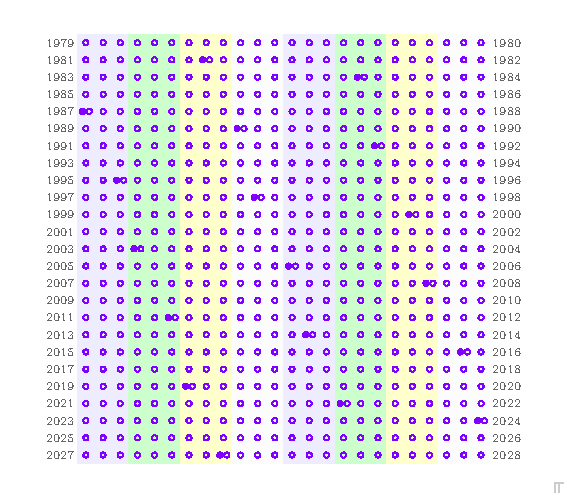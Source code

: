 settings.tex="pdflatex";
if(settings.render < 0) settings.render=4;
settings.toolbar=false;
viewportmargin=(2,2);

real x0=0, y0=0;
real xh=10, yh=5;
int nn=25, nn1=nn-1;
real r=.3, rr=.4;
real h=2, h2=h/2;
real a=40, b=32;
pen spring=rgb(0,0,.2);
pen summer=rgb(0,.15,0);
pen fall=rgb(.15,.15,0);
pen winter=rgb(.1,.1,.1);
pen spring=rgb(.93,.93,1);
pen summer=rgb(.8,1,.8);
pen fall=rgb(1,1,.8);
pen winter=rgb(.99,.99,.99);

path sig=(0,0)--(0,1)--(1,1)--(.5,1)--(.5,0);

size(10cm,15cm);

fill((x0-xh,y0+yh)--(23h+x0+xh,y0+yh)--(23h+x0+xh,y0-nn1*h-yh)--(x0-xh,y0-nn1*h-yh)--cycle,white);

//DefaultHead=HookHead;
DefaultHead=SimpleHead;

fill((x0-h2,y0+h2)--(x0+2h+h2,y0+h2)--(x0+2h+h2,y0-nn1*h-h2)--(x0-h2,y0-nn1*h-h2)--cycle,spring);
fill((x0+2h+h2,y0+h2)--(x0+5h+h2,y0+h2)--(x0+5h+h2,y0-nn1*h-h2)--(x0+2h+h2,y0-nn1*h-h2)--cycle,summer);
fill((x0+5h+h2,y0+h2)--(x0+8h+h2,y0+h2)--(x0+8h+h2,y0-nn1*h-h2)--(x0+5h+h2,y0-nn1*h-h2)--cycle,fall);
fill((x0+8h+h2,y0+h2)--(x0+11h+h2,y0+h2)--(x0+11h+h2,y0-nn1*h-h2)--(x0+8h+h2,y0-nn1*h-h2)--cycle,winter);
fill((x0+11h+h2,y0+h2)--(x0+14h+h2,y0+h2)--(x0+14h+h2,y0-nn1*h-h2)--(x0+11h+h2,y0-nn1*h-h2)--cycle,spring);
fill((x0+14h+h2,y0+h2)--(x0+17h+h2,y0+h2)--(x0+17h+h2,y0-nn1*h-h2)--(x0+14h+h2,y0-nn1*h-h2)--cycle,summer);
fill((x0+17h+h2,y0+h2)--(x0+20h+h2,y0+h2)--(x0+20h+h2,y0-nn1*h-h2)--(x0+17h+h2,y0-nn1*h-h2)--cycle,fall);
fill((x0+20h+h2,y0+h2)--(x0+23h+h2,y0+h2)--(x0+23h+h2,y0-nn1*h-h2)--(x0+20h+h2,y0-nn1*h-h2)--cycle,winter);

int m=0, s=32;
for (int i=0;i<nn;++i) for (int j=0;j<24;++j) {
	++m;
	if (m==s) {
		filldraw(circle((x0+j*h-rr,y0-i*h),r),purple,purple);
		draw(circle((x0+j*h+rr,y0-i*h),r),purple);		
		m=0;s=65-s;
		continue;
	}
	draw(circle((x0+j*h,y0-i*h),r),purple);
}

defaultpen(fontsize(6pt));
for (int i=0;i<nn;++i) {
	label(format("$%d$",1979+2i),(x0-h2-h,y0-i*h),rgb(.4,.4,.4));	
	label(format("$%d$",1980+2i),(x0+23h+h2+h,y0-i*h),rgb(.4,.4,.4));	
}


draw(shift(23h+x0+xh-1.4,y0-nn1*h-yh+.7)*sig,rgb(.8,.8,.8));










